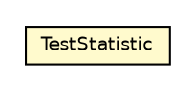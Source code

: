 #!/usr/local/bin/dot
#
# Class diagram 
# Generated by UMLGraph version 5.4 (http://www.umlgraph.org/)
#

digraph G {
	edge [fontname="Helvetica",fontsize=10,labelfontname="Helvetica",labelfontsize=10];
	node [fontname="Helvetica",fontsize=10,shape=plaintext];
	nodesep=0.25;
	ranksep=0.5;
	// jsl.utilities.statistic.TestStatistic
	c197148 [label=<<table title="jsl.utilities.statistic.TestStatistic" border="0" cellborder="1" cellspacing="0" cellpadding="2" port="p" bgcolor="lemonChiffon" href="./TestStatistic.html">
		<tr><td><table border="0" cellspacing="0" cellpadding="1">
<tr><td align="center" balign="center"> TestStatistic </td></tr>
		</table></td></tr>
		</table>>, URL="./TestStatistic.html", fontname="Helvetica", fontcolor="black", fontsize=9.0];
}


